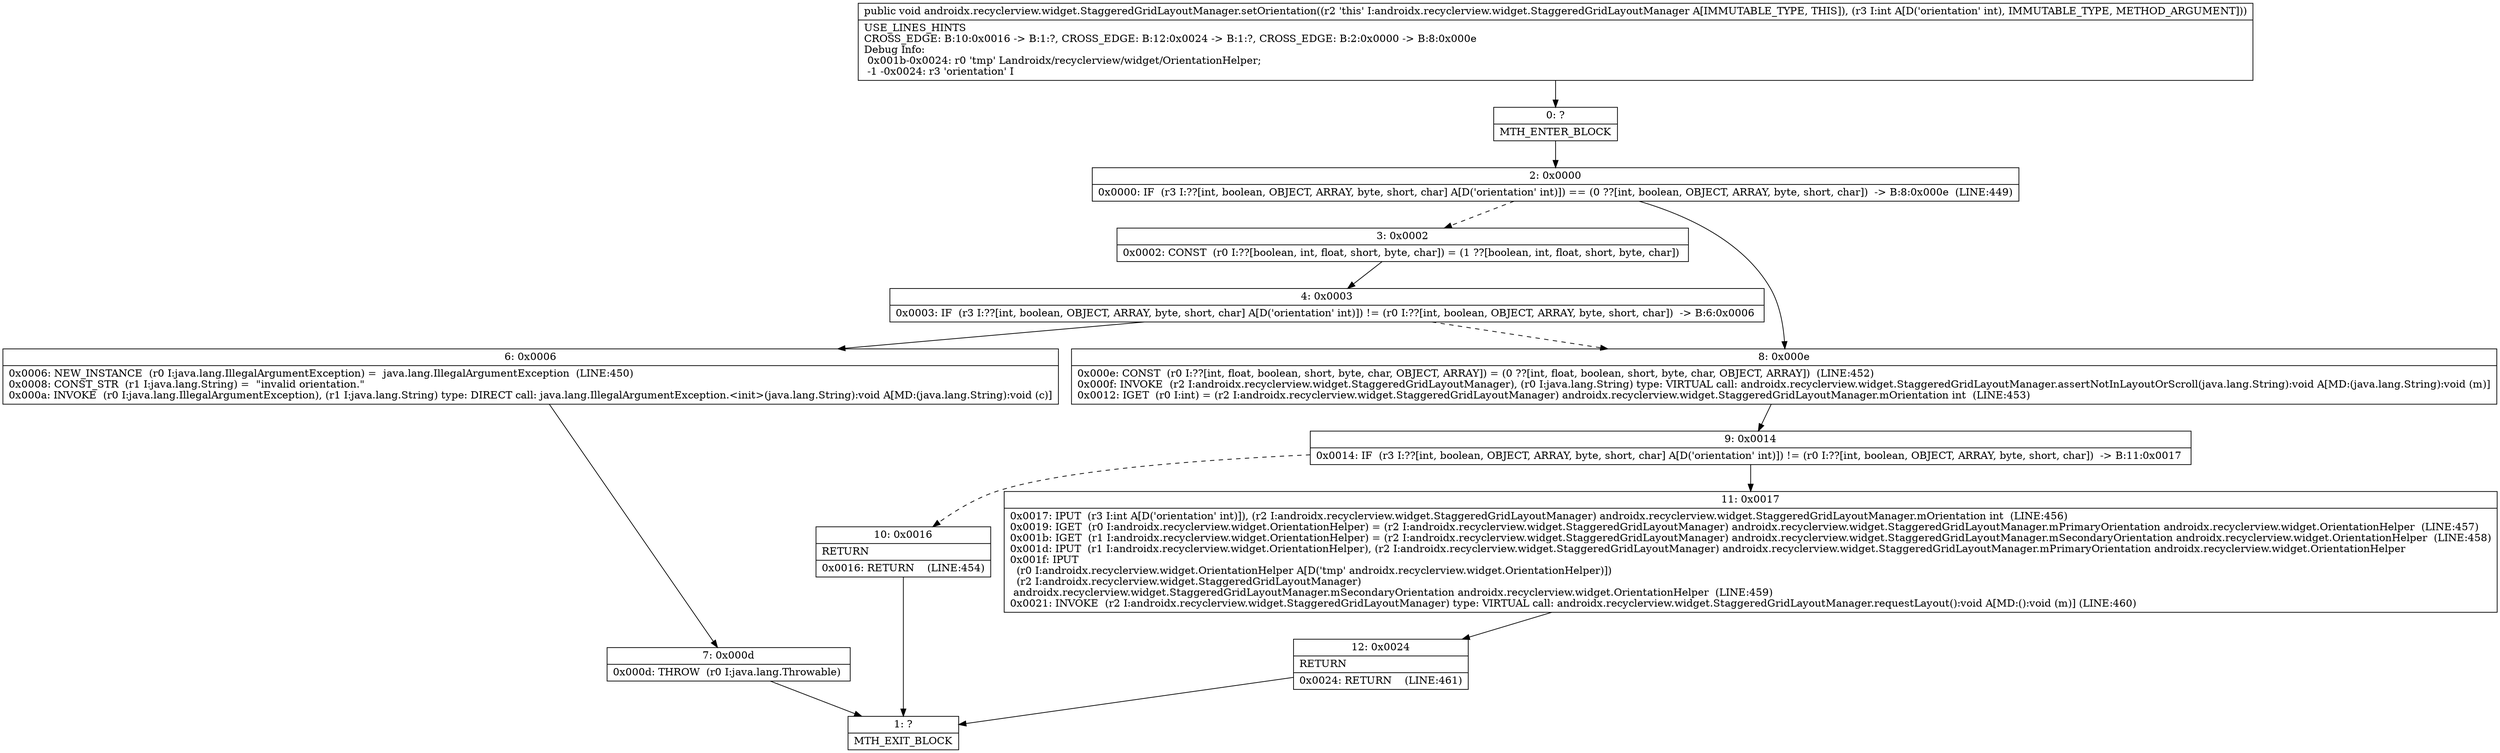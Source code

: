 digraph "CFG forandroidx.recyclerview.widget.StaggeredGridLayoutManager.setOrientation(I)V" {
Node_0 [shape=record,label="{0\:\ ?|MTH_ENTER_BLOCK\l}"];
Node_2 [shape=record,label="{2\:\ 0x0000|0x0000: IF  (r3 I:??[int, boolean, OBJECT, ARRAY, byte, short, char] A[D('orientation' int)]) == (0 ??[int, boolean, OBJECT, ARRAY, byte, short, char])  \-\> B:8:0x000e  (LINE:449)\l}"];
Node_3 [shape=record,label="{3\:\ 0x0002|0x0002: CONST  (r0 I:??[boolean, int, float, short, byte, char]) = (1 ??[boolean, int, float, short, byte, char]) \l}"];
Node_4 [shape=record,label="{4\:\ 0x0003|0x0003: IF  (r3 I:??[int, boolean, OBJECT, ARRAY, byte, short, char] A[D('orientation' int)]) != (r0 I:??[int, boolean, OBJECT, ARRAY, byte, short, char])  \-\> B:6:0x0006 \l}"];
Node_6 [shape=record,label="{6\:\ 0x0006|0x0006: NEW_INSTANCE  (r0 I:java.lang.IllegalArgumentException) =  java.lang.IllegalArgumentException  (LINE:450)\l0x0008: CONST_STR  (r1 I:java.lang.String) =  \"invalid orientation.\" \l0x000a: INVOKE  (r0 I:java.lang.IllegalArgumentException), (r1 I:java.lang.String) type: DIRECT call: java.lang.IllegalArgumentException.\<init\>(java.lang.String):void A[MD:(java.lang.String):void (c)]\l}"];
Node_7 [shape=record,label="{7\:\ 0x000d|0x000d: THROW  (r0 I:java.lang.Throwable) \l}"];
Node_1 [shape=record,label="{1\:\ ?|MTH_EXIT_BLOCK\l}"];
Node_8 [shape=record,label="{8\:\ 0x000e|0x000e: CONST  (r0 I:??[int, float, boolean, short, byte, char, OBJECT, ARRAY]) = (0 ??[int, float, boolean, short, byte, char, OBJECT, ARRAY])  (LINE:452)\l0x000f: INVOKE  (r2 I:androidx.recyclerview.widget.StaggeredGridLayoutManager), (r0 I:java.lang.String) type: VIRTUAL call: androidx.recyclerview.widget.StaggeredGridLayoutManager.assertNotInLayoutOrScroll(java.lang.String):void A[MD:(java.lang.String):void (m)]\l0x0012: IGET  (r0 I:int) = (r2 I:androidx.recyclerview.widget.StaggeredGridLayoutManager) androidx.recyclerview.widget.StaggeredGridLayoutManager.mOrientation int  (LINE:453)\l}"];
Node_9 [shape=record,label="{9\:\ 0x0014|0x0014: IF  (r3 I:??[int, boolean, OBJECT, ARRAY, byte, short, char] A[D('orientation' int)]) != (r0 I:??[int, boolean, OBJECT, ARRAY, byte, short, char])  \-\> B:11:0x0017 \l}"];
Node_10 [shape=record,label="{10\:\ 0x0016|RETURN\l|0x0016: RETURN    (LINE:454)\l}"];
Node_11 [shape=record,label="{11\:\ 0x0017|0x0017: IPUT  (r3 I:int A[D('orientation' int)]), (r2 I:androidx.recyclerview.widget.StaggeredGridLayoutManager) androidx.recyclerview.widget.StaggeredGridLayoutManager.mOrientation int  (LINE:456)\l0x0019: IGET  (r0 I:androidx.recyclerview.widget.OrientationHelper) = (r2 I:androidx.recyclerview.widget.StaggeredGridLayoutManager) androidx.recyclerview.widget.StaggeredGridLayoutManager.mPrimaryOrientation androidx.recyclerview.widget.OrientationHelper  (LINE:457)\l0x001b: IGET  (r1 I:androidx.recyclerview.widget.OrientationHelper) = (r2 I:androidx.recyclerview.widget.StaggeredGridLayoutManager) androidx.recyclerview.widget.StaggeredGridLayoutManager.mSecondaryOrientation androidx.recyclerview.widget.OrientationHelper  (LINE:458)\l0x001d: IPUT  (r1 I:androidx.recyclerview.widget.OrientationHelper), (r2 I:androidx.recyclerview.widget.StaggeredGridLayoutManager) androidx.recyclerview.widget.StaggeredGridLayoutManager.mPrimaryOrientation androidx.recyclerview.widget.OrientationHelper \l0x001f: IPUT  \l  (r0 I:androidx.recyclerview.widget.OrientationHelper A[D('tmp' androidx.recyclerview.widget.OrientationHelper)])\l  (r2 I:androidx.recyclerview.widget.StaggeredGridLayoutManager)\l androidx.recyclerview.widget.StaggeredGridLayoutManager.mSecondaryOrientation androidx.recyclerview.widget.OrientationHelper  (LINE:459)\l0x0021: INVOKE  (r2 I:androidx.recyclerview.widget.StaggeredGridLayoutManager) type: VIRTUAL call: androidx.recyclerview.widget.StaggeredGridLayoutManager.requestLayout():void A[MD:():void (m)] (LINE:460)\l}"];
Node_12 [shape=record,label="{12\:\ 0x0024|RETURN\l|0x0024: RETURN    (LINE:461)\l}"];
MethodNode[shape=record,label="{public void androidx.recyclerview.widget.StaggeredGridLayoutManager.setOrientation((r2 'this' I:androidx.recyclerview.widget.StaggeredGridLayoutManager A[IMMUTABLE_TYPE, THIS]), (r3 I:int A[D('orientation' int), IMMUTABLE_TYPE, METHOD_ARGUMENT]))  | USE_LINES_HINTS\lCROSS_EDGE: B:10:0x0016 \-\> B:1:?, CROSS_EDGE: B:12:0x0024 \-\> B:1:?, CROSS_EDGE: B:2:0x0000 \-\> B:8:0x000e\lDebug Info:\l  0x001b\-0x0024: r0 'tmp' Landroidx\/recyclerview\/widget\/OrientationHelper;\l  \-1 \-0x0024: r3 'orientation' I\l}"];
MethodNode -> Node_0;Node_0 -> Node_2;
Node_2 -> Node_3[style=dashed];
Node_2 -> Node_8;
Node_3 -> Node_4;
Node_4 -> Node_6;
Node_4 -> Node_8[style=dashed];
Node_6 -> Node_7;
Node_7 -> Node_1;
Node_8 -> Node_9;
Node_9 -> Node_10[style=dashed];
Node_9 -> Node_11;
Node_10 -> Node_1;
Node_11 -> Node_12;
Node_12 -> Node_1;
}

